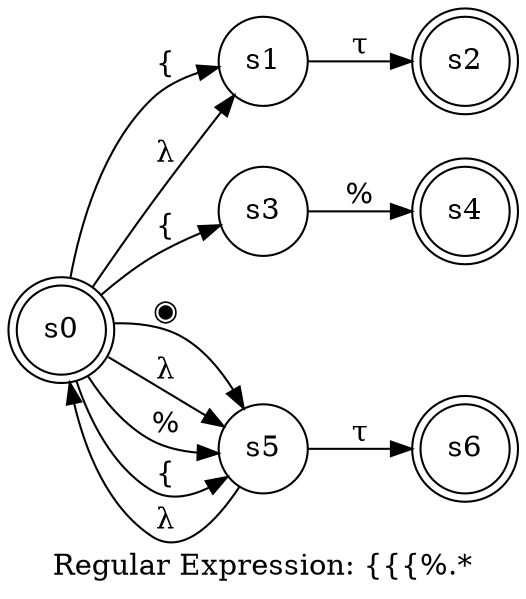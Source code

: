 digraph finite_state_machine {
	label="Regular Expression: {{{%.*";
	rankdir=LR;
	size="8,5"
	node [shape = doublecircle]; s0 s2 s4 s6;
	node [shape = circle];
	s0 -> s1 [ label = "{" ];
	s0 -> s1 [ label = "λ" ];
	s0 -> s3 [ label = "{" ];
	s0 -> s5 [ label = "◉" ];
	s0 -> s5 [ label = "λ" ];
	s0 -> s5 [ label = "%" ];
	s0 -> s5 [ label = "{" ];
	s1 -> s2 [ label = "τ" ];
	s3 -> s4 [ label = "%" ];
	s5 -> s0 [ label = "λ" ];
	s5 -> s6 [ label = "τ" ];
}
